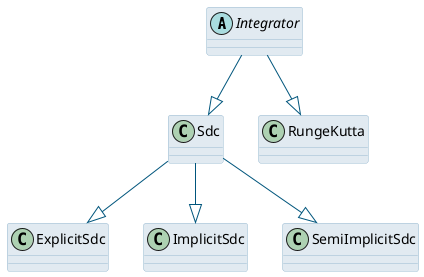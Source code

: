 @startuml

skinparam stereotype {
    CBackgroundColor #AF5A50
    ABackgroundColor #7D966E
    IBackgroundColor #D7AA50
}

skinparam class {
	BackgroundColor #E1EAF1
	ArrowColor #00557C
	BorderColor #99BAD0
}

abstract class Integrator

class Sdc
class RungeKutta

class ExplicitSdc
class ImplicitSdc
class SemiImplicitSdc

Integrator --|> Sdc
Integrator --|> RungeKutta

Sdc --|> ExplicitSdc
Sdc --|> ImplicitSdc
Sdc --|> SemiImplicitSdc

@enduml
